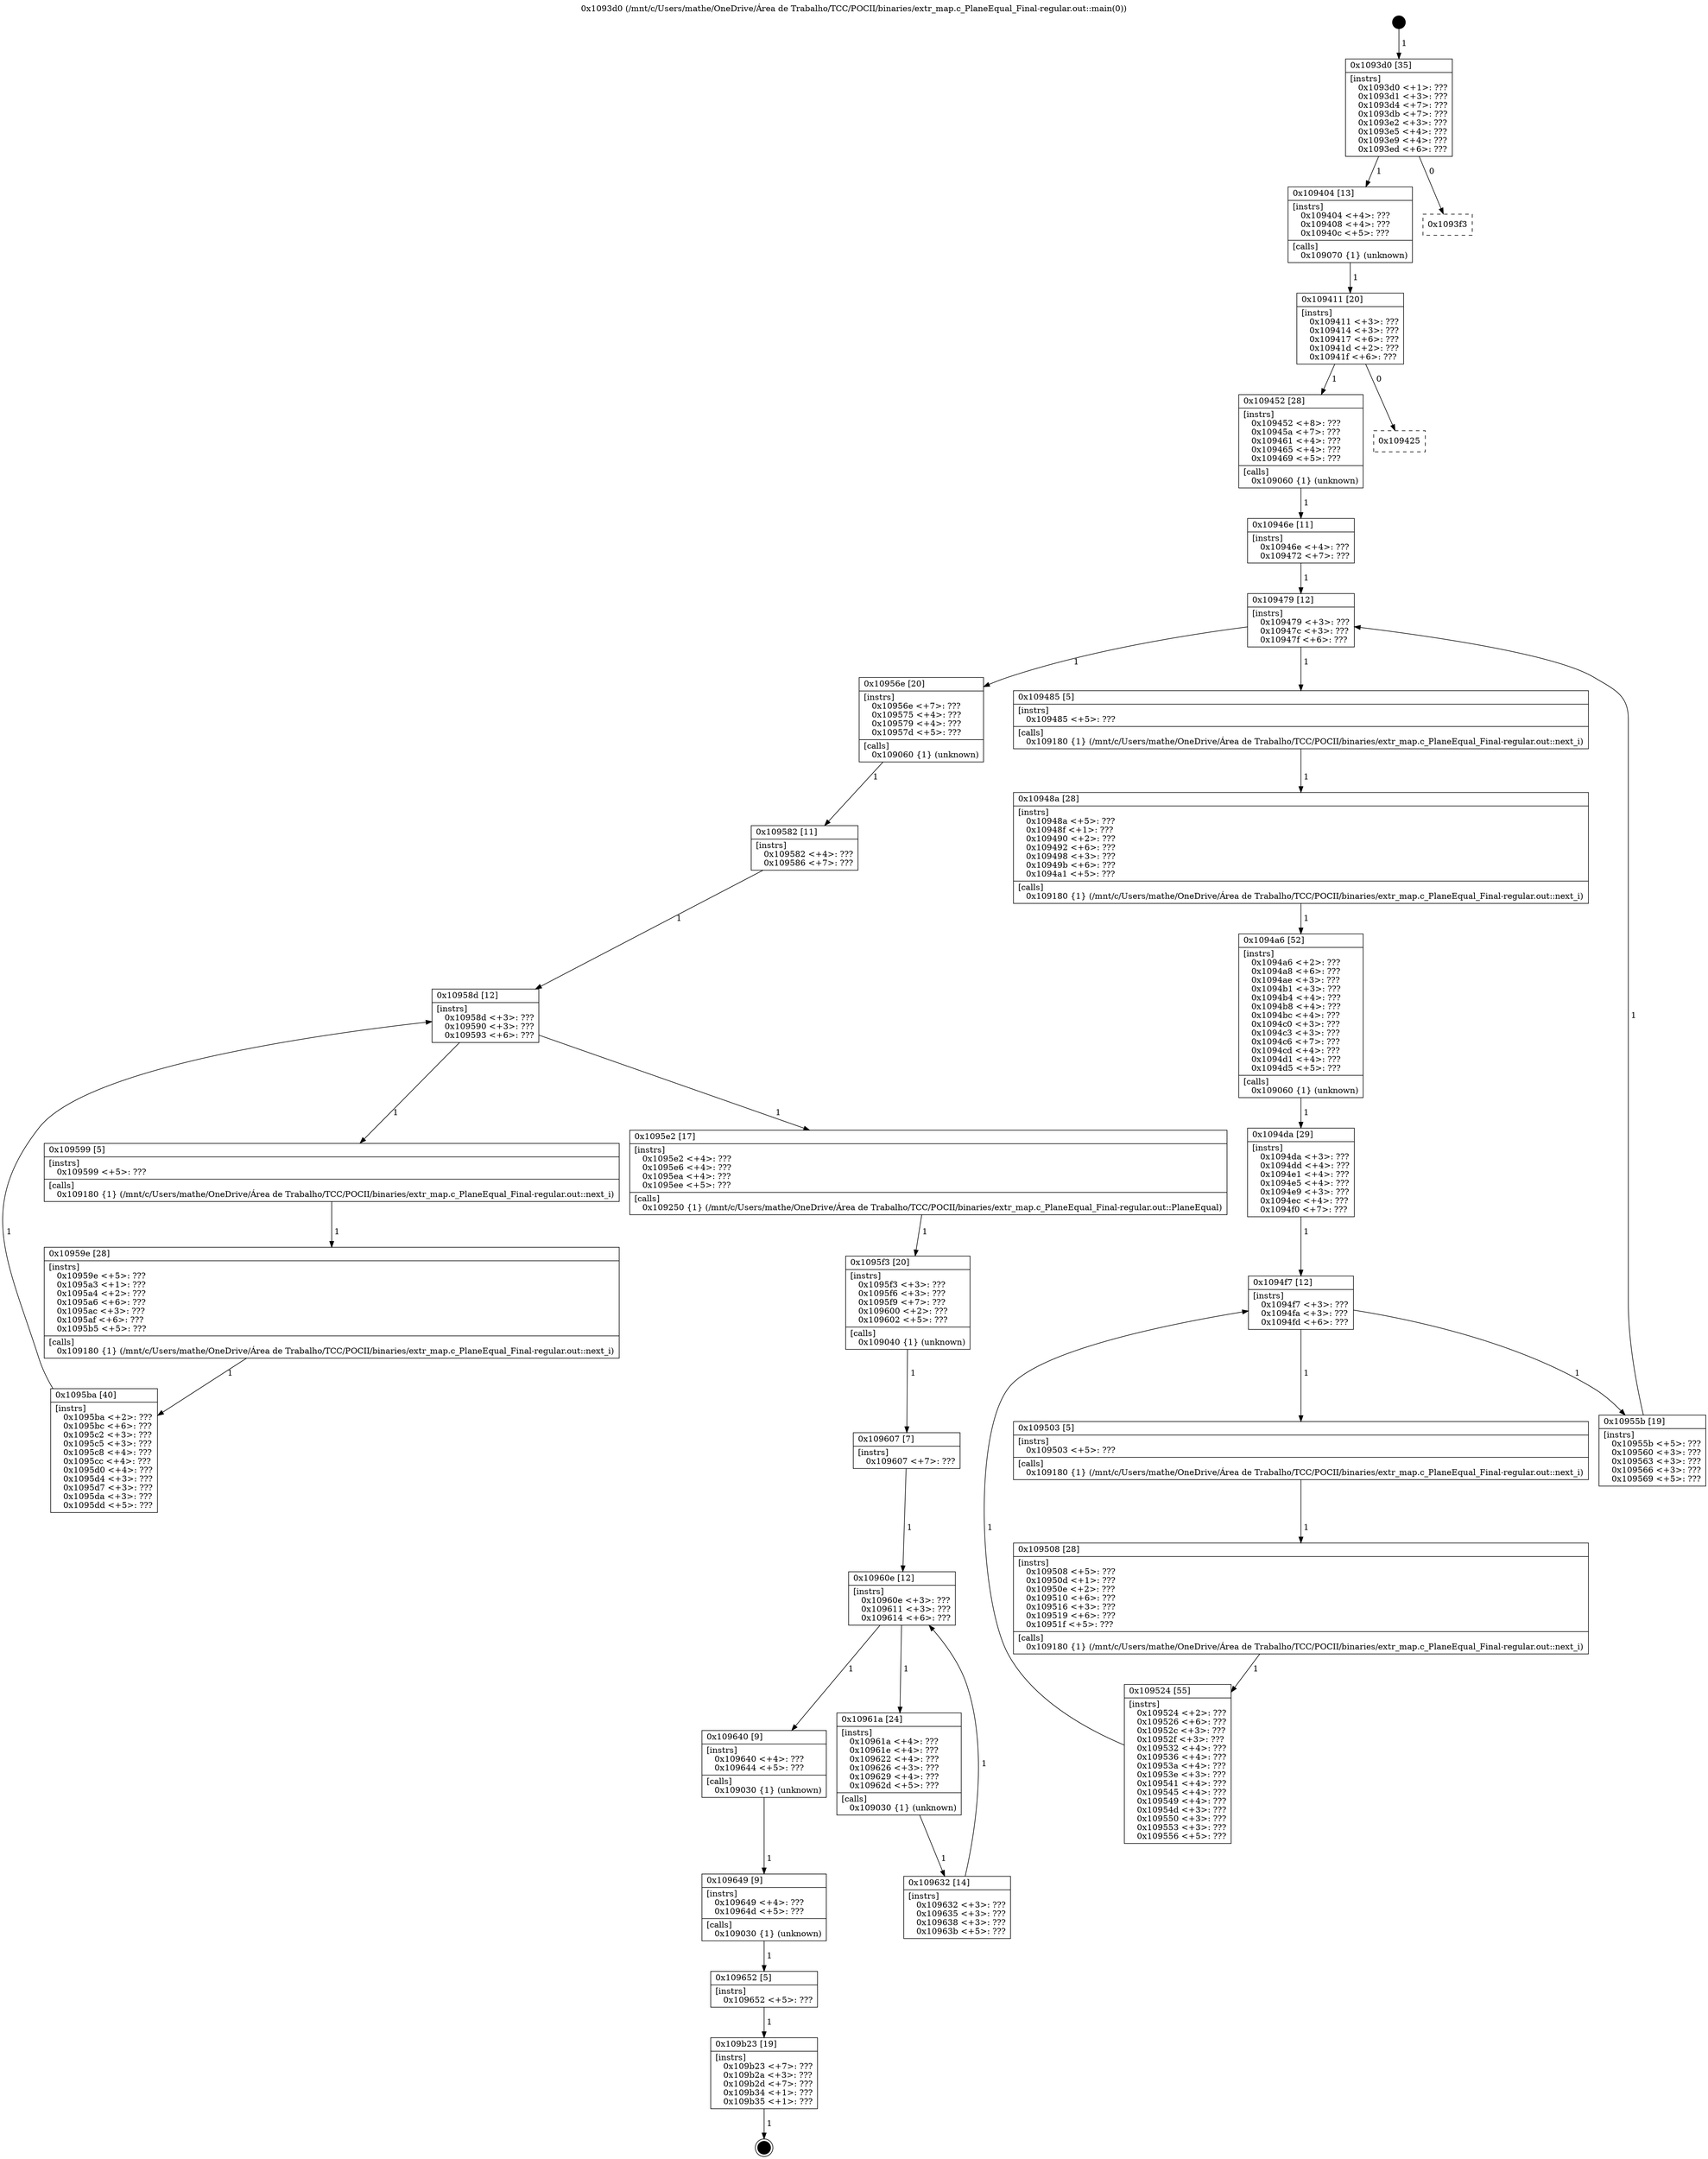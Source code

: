 digraph "0x1093d0" {
  label = "0x1093d0 (/mnt/c/Users/mathe/OneDrive/Área de Trabalho/TCC/POCII/binaries/extr_map.c_PlaneEqual_Final-regular.out::main(0))"
  labelloc = "t"
  node[shape=record]

  Entry [label="",width=0.3,height=0.3,shape=circle,fillcolor=black,style=filled]
  "0x1093d0" [label="{
     0x1093d0 [35]\l
     | [instrs]\l
     &nbsp;&nbsp;0x1093d0 \<+1\>: ???\l
     &nbsp;&nbsp;0x1093d1 \<+3\>: ???\l
     &nbsp;&nbsp;0x1093d4 \<+7\>: ???\l
     &nbsp;&nbsp;0x1093db \<+7\>: ???\l
     &nbsp;&nbsp;0x1093e2 \<+3\>: ???\l
     &nbsp;&nbsp;0x1093e5 \<+4\>: ???\l
     &nbsp;&nbsp;0x1093e9 \<+4\>: ???\l
     &nbsp;&nbsp;0x1093ed \<+6\>: ???\l
  }"]
  "0x109404" [label="{
     0x109404 [13]\l
     | [instrs]\l
     &nbsp;&nbsp;0x109404 \<+4\>: ???\l
     &nbsp;&nbsp;0x109408 \<+4\>: ???\l
     &nbsp;&nbsp;0x10940c \<+5\>: ???\l
     | [calls]\l
     &nbsp;&nbsp;0x109070 \{1\} (unknown)\l
  }"]
  "0x1093f3" [label="{
     0x1093f3\l
  }", style=dashed]
  "0x109411" [label="{
     0x109411 [20]\l
     | [instrs]\l
     &nbsp;&nbsp;0x109411 \<+3\>: ???\l
     &nbsp;&nbsp;0x109414 \<+3\>: ???\l
     &nbsp;&nbsp;0x109417 \<+6\>: ???\l
     &nbsp;&nbsp;0x10941d \<+2\>: ???\l
     &nbsp;&nbsp;0x10941f \<+6\>: ???\l
  }"]
  "0x109452" [label="{
     0x109452 [28]\l
     | [instrs]\l
     &nbsp;&nbsp;0x109452 \<+8\>: ???\l
     &nbsp;&nbsp;0x10945a \<+7\>: ???\l
     &nbsp;&nbsp;0x109461 \<+4\>: ???\l
     &nbsp;&nbsp;0x109465 \<+4\>: ???\l
     &nbsp;&nbsp;0x109469 \<+5\>: ???\l
     | [calls]\l
     &nbsp;&nbsp;0x109060 \{1\} (unknown)\l
  }"]
  "0x109425" [label="{
     0x109425\l
  }", style=dashed]
  "0x109479" [label="{
     0x109479 [12]\l
     | [instrs]\l
     &nbsp;&nbsp;0x109479 \<+3\>: ???\l
     &nbsp;&nbsp;0x10947c \<+3\>: ???\l
     &nbsp;&nbsp;0x10947f \<+6\>: ???\l
  }"]
  "0x10956e" [label="{
     0x10956e [20]\l
     | [instrs]\l
     &nbsp;&nbsp;0x10956e \<+7\>: ???\l
     &nbsp;&nbsp;0x109575 \<+4\>: ???\l
     &nbsp;&nbsp;0x109579 \<+4\>: ???\l
     &nbsp;&nbsp;0x10957d \<+5\>: ???\l
     | [calls]\l
     &nbsp;&nbsp;0x109060 \{1\} (unknown)\l
  }"]
  "0x109485" [label="{
     0x109485 [5]\l
     | [instrs]\l
     &nbsp;&nbsp;0x109485 \<+5\>: ???\l
     | [calls]\l
     &nbsp;&nbsp;0x109180 \{1\} (/mnt/c/Users/mathe/OneDrive/Área de Trabalho/TCC/POCII/binaries/extr_map.c_PlaneEqual_Final-regular.out::next_i)\l
  }"]
  "0x10948a" [label="{
     0x10948a [28]\l
     | [instrs]\l
     &nbsp;&nbsp;0x10948a \<+5\>: ???\l
     &nbsp;&nbsp;0x10948f \<+1\>: ???\l
     &nbsp;&nbsp;0x109490 \<+2\>: ???\l
     &nbsp;&nbsp;0x109492 \<+6\>: ???\l
     &nbsp;&nbsp;0x109498 \<+3\>: ???\l
     &nbsp;&nbsp;0x10949b \<+6\>: ???\l
     &nbsp;&nbsp;0x1094a1 \<+5\>: ???\l
     | [calls]\l
     &nbsp;&nbsp;0x109180 \{1\} (/mnt/c/Users/mathe/OneDrive/Área de Trabalho/TCC/POCII/binaries/extr_map.c_PlaneEqual_Final-regular.out::next_i)\l
  }"]
  "0x1094a6" [label="{
     0x1094a6 [52]\l
     | [instrs]\l
     &nbsp;&nbsp;0x1094a6 \<+2\>: ???\l
     &nbsp;&nbsp;0x1094a8 \<+6\>: ???\l
     &nbsp;&nbsp;0x1094ae \<+3\>: ???\l
     &nbsp;&nbsp;0x1094b1 \<+3\>: ???\l
     &nbsp;&nbsp;0x1094b4 \<+4\>: ???\l
     &nbsp;&nbsp;0x1094b8 \<+4\>: ???\l
     &nbsp;&nbsp;0x1094bc \<+4\>: ???\l
     &nbsp;&nbsp;0x1094c0 \<+3\>: ???\l
     &nbsp;&nbsp;0x1094c3 \<+3\>: ???\l
     &nbsp;&nbsp;0x1094c6 \<+7\>: ???\l
     &nbsp;&nbsp;0x1094cd \<+4\>: ???\l
     &nbsp;&nbsp;0x1094d1 \<+4\>: ???\l
     &nbsp;&nbsp;0x1094d5 \<+5\>: ???\l
     | [calls]\l
     &nbsp;&nbsp;0x109060 \{1\} (unknown)\l
  }"]
  "0x1094f7" [label="{
     0x1094f7 [12]\l
     | [instrs]\l
     &nbsp;&nbsp;0x1094f7 \<+3\>: ???\l
     &nbsp;&nbsp;0x1094fa \<+3\>: ???\l
     &nbsp;&nbsp;0x1094fd \<+6\>: ???\l
  }"]
  "0x10955b" [label="{
     0x10955b [19]\l
     | [instrs]\l
     &nbsp;&nbsp;0x10955b \<+5\>: ???\l
     &nbsp;&nbsp;0x109560 \<+3\>: ???\l
     &nbsp;&nbsp;0x109563 \<+3\>: ???\l
     &nbsp;&nbsp;0x109566 \<+3\>: ???\l
     &nbsp;&nbsp;0x109569 \<+5\>: ???\l
  }"]
  "0x109503" [label="{
     0x109503 [5]\l
     | [instrs]\l
     &nbsp;&nbsp;0x109503 \<+5\>: ???\l
     | [calls]\l
     &nbsp;&nbsp;0x109180 \{1\} (/mnt/c/Users/mathe/OneDrive/Área de Trabalho/TCC/POCII/binaries/extr_map.c_PlaneEqual_Final-regular.out::next_i)\l
  }"]
  "0x109508" [label="{
     0x109508 [28]\l
     | [instrs]\l
     &nbsp;&nbsp;0x109508 \<+5\>: ???\l
     &nbsp;&nbsp;0x10950d \<+1\>: ???\l
     &nbsp;&nbsp;0x10950e \<+2\>: ???\l
     &nbsp;&nbsp;0x109510 \<+6\>: ???\l
     &nbsp;&nbsp;0x109516 \<+3\>: ???\l
     &nbsp;&nbsp;0x109519 \<+6\>: ???\l
     &nbsp;&nbsp;0x10951f \<+5\>: ???\l
     | [calls]\l
     &nbsp;&nbsp;0x109180 \{1\} (/mnt/c/Users/mathe/OneDrive/Área de Trabalho/TCC/POCII/binaries/extr_map.c_PlaneEqual_Final-regular.out::next_i)\l
  }"]
  "0x109524" [label="{
     0x109524 [55]\l
     | [instrs]\l
     &nbsp;&nbsp;0x109524 \<+2\>: ???\l
     &nbsp;&nbsp;0x109526 \<+6\>: ???\l
     &nbsp;&nbsp;0x10952c \<+3\>: ???\l
     &nbsp;&nbsp;0x10952f \<+3\>: ???\l
     &nbsp;&nbsp;0x109532 \<+4\>: ???\l
     &nbsp;&nbsp;0x109536 \<+4\>: ???\l
     &nbsp;&nbsp;0x10953a \<+4\>: ???\l
     &nbsp;&nbsp;0x10953e \<+3\>: ???\l
     &nbsp;&nbsp;0x109541 \<+4\>: ???\l
     &nbsp;&nbsp;0x109545 \<+4\>: ???\l
     &nbsp;&nbsp;0x109549 \<+4\>: ???\l
     &nbsp;&nbsp;0x10954d \<+3\>: ???\l
     &nbsp;&nbsp;0x109550 \<+3\>: ???\l
     &nbsp;&nbsp;0x109553 \<+3\>: ???\l
     &nbsp;&nbsp;0x109556 \<+5\>: ???\l
  }"]
  "0x1094da" [label="{
     0x1094da [29]\l
     | [instrs]\l
     &nbsp;&nbsp;0x1094da \<+3\>: ???\l
     &nbsp;&nbsp;0x1094dd \<+4\>: ???\l
     &nbsp;&nbsp;0x1094e1 \<+4\>: ???\l
     &nbsp;&nbsp;0x1094e5 \<+4\>: ???\l
     &nbsp;&nbsp;0x1094e9 \<+3\>: ???\l
     &nbsp;&nbsp;0x1094ec \<+4\>: ???\l
     &nbsp;&nbsp;0x1094f0 \<+7\>: ???\l
  }"]
  Exit [label="",width=0.3,height=0.3,shape=circle,fillcolor=black,style=filled,peripheries=2]
  "0x10946e" [label="{
     0x10946e [11]\l
     | [instrs]\l
     &nbsp;&nbsp;0x10946e \<+4\>: ???\l
     &nbsp;&nbsp;0x109472 \<+7\>: ???\l
  }"]
  "0x10958d" [label="{
     0x10958d [12]\l
     | [instrs]\l
     &nbsp;&nbsp;0x10958d \<+3\>: ???\l
     &nbsp;&nbsp;0x109590 \<+3\>: ???\l
     &nbsp;&nbsp;0x109593 \<+6\>: ???\l
  }"]
  "0x1095e2" [label="{
     0x1095e2 [17]\l
     | [instrs]\l
     &nbsp;&nbsp;0x1095e2 \<+4\>: ???\l
     &nbsp;&nbsp;0x1095e6 \<+4\>: ???\l
     &nbsp;&nbsp;0x1095ea \<+4\>: ???\l
     &nbsp;&nbsp;0x1095ee \<+5\>: ???\l
     | [calls]\l
     &nbsp;&nbsp;0x109250 \{1\} (/mnt/c/Users/mathe/OneDrive/Área de Trabalho/TCC/POCII/binaries/extr_map.c_PlaneEqual_Final-regular.out::PlaneEqual)\l
  }"]
  "0x109599" [label="{
     0x109599 [5]\l
     | [instrs]\l
     &nbsp;&nbsp;0x109599 \<+5\>: ???\l
     | [calls]\l
     &nbsp;&nbsp;0x109180 \{1\} (/mnt/c/Users/mathe/OneDrive/Área de Trabalho/TCC/POCII/binaries/extr_map.c_PlaneEqual_Final-regular.out::next_i)\l
  }"]
  "0x10959e" [label="{
     0x10959e [28]\l
     | [instrs]\l
     &nbsp;&nbsp;0x10959e \<+5\>: ???\l
     &nbsp;&nbsp;0x1095a3 \<+1\>: ???\l
     &nbsp;&nbsp;0x1095a4 \<+2\>: ???\l
     &nbsp;&nbsp;0x1095a6 \<+6\>: ???\l
     &nbsp;&nbsp;0x1095ac \<+3\>: ???\l
     &nbsp;&nbsp;0x1095af \<+6\>: ???\l
     &nbsp;&nbsp;0x1095b5 \<+5\>: ???\l
     | [calls]\l
     &nbsp;&nbsp;0x109180 \{1\} (/mnt/c/Users/mathe/OneDrive/Área de Trabalho/TCC/POCII/binaries/extr_map.c_PlaneEqual_Final-regular.out::next_i)\l
  }"]
  "0x1095ba" [label="{
     0x1095ba [40]\l
     | [instrs]\l
     &nbsp;&nbsp;0x1095ba \<+2\>: ???\l
     &nbsp;&nbsp;0x1095bc \<+6\>: ???\l
     &nbsp;&nbsp;0x1095c2 \<+3\>: ???\l
     &nbsp;&nbsp;0x1095c5 \<+3\>: ???\l
     &nbsp;&nbsp;0x1095c8 \<+4\>: ???\l
     &nbsp;&nbsp;0x1095cc \<+4\>: ???\l
     &nbsp;&nbsp;0x1095d0 \<+4\>: ???\l
     &nbsp;&nbsp;0x1095d4 \<+3\>: ???\l
     &nbsp;&nbsp;0x1095d7 \<+3\>: ???\l
     &nbsp;&nbsp;0x1095da \<+3\>: ???\l
     &nbsp;&nbsp;0x1095dd \<+5\>: ???\l
  }"]
  "0x109582" [label="{
     0x109582 [11]\l
     | [instrs]\l
     &nbsp;&nbsp;0x109582 \<+4\>: ???\l
     &nbsp;&nbsp;0x109586 \<+7\>: ???\l
  }"]
  "0x1095f3" [label="{
     0x1095f3 [20]\l
     | [instrs]\l
     &nbsp;&nbsp;0x1095f3 \<+3\>: ???\l
     &nbsp;&nbsp;0x1095f6 \<+3\>: ???\l
     &nbsp;&nbsp;0x1095f9 \<+7\>: ???\l
     &nbsp;&nbsp;0x109600 \<+2\>: ???\l
     &nbsp;&nbsp;0x109602 \<+5\>: ???\l
     | [calls]\l
     &nbsp;&nbsp;0x109040 \{1\} (unknown)\l
  }"]
  "0x10960e" [label="{
     0x10960e [12]\l
     | [instrs]\l
     &nbsp;&nbsp;0x10960e \<+3\>: ???\l
     &nbsp;&nbsp;0x109611 \<+3\>: ???\l
     &nbsp;&nbsp;0x109614 \<+6\>: ???\l
  }"]
  "0x109640" [label="{
     0x109640 [9]\l
     | [instrs]\l
     &nbsp;&nbsp;0x109640 \<+4\>: ???\l
     &nbsp;&nbsp;0x109644 \<+5\>: ???\l
     | [calls]\l
     &nbsp;&nbsp;0x109030 \{1\} (unknown)\l
  }"]
  "0x10961a" [label="{
     0x10961a [24]\l
     | [instrs]\l
     &nbsp;&nbsp;0x10961a \<+4\>: ???\l
     &nbsp;&nbsp;0x10961e \<+4\>: ???\l
     &nbsp;&nbsp;0x109622 \<+4\>: ???\l
     &nbsp;&nbsp;0x109626 \<+3\>: ???\l
     &nbsp;&nbsp;0x109629 \<+4\>: ???\l
     &nbsp;&nbsp;0x10962d \<+5\>: ???\l
     | [calls]\l
     &nbsp;&nbsp;0x109030 \{1\} (unknown)\l
  }"]
  "0x109632" [label="{
     0x109632 [14]\l
     | [instrs]\l
     &nbsp;&nbsp;0x109632 \<+3\>: ???\l
     &nbsp;&nbsp;0x109635 \<+3\>: ???\l
     &nbsp;&nbsp;0x109638 \<+3\>: ???\l
     &nbsp;&nbsp;0x10963b \<+5\>: ???\l
  }"]
  "0x109607" [label="{
     0x109607 [7]\l
     | [instrs]\l
     &nbsp;&nbsp;0x109607 \<+7\>: ???\l
  }"]
  "0x109649" [label="{
     0x109649 [9]\l
     | [instrs]\l
     &nbsp;&nbsp;0x109649 \<+4\>: ???\l
     &nbsp;&nbsp;0x10964d \<+5\>: ???\l
     | [calls]\l
     &nbsp;&nbsp;0x109030 \{1\} (unknown)\l
  }"]
  "0x109652" [label="{
     0x109652 [5]\l
     | [instrs]\l
     &nbsp;&nbsp;0x109652 \<+5\>: ???\l
  }"]
  "0x109b23" [label="{
     0x109b23 [19]\l
     | [instrs]\l
     &nbsp;&nbsp;0x109b23 \<+7\>: ???\l
     &nbsp;&nbsp;0x109b2a \<+3\>: ???\l
     &nbsp;&nbsp;0x109b2d \<+7\>: ???\l
     &nbsp;&nbsp;0x109b34 \<+1\>: ???\l
     &nbsp;&nbsp;0x109b35 \<+1\>: ???\l
  }"]
  Entry -> "0x1093d0" [label=" 1"]
  "0x1093d0" -> "0x109404" [label=" 1"]
  "0x1093d0" -> "0x1093f3" [label=" 0"]
  "0x109404" -> "0x109411" [label=" 1"]
  "0x109411" -> "0x109452" [label=" 1"]
  "0x109411" -> "0x109425" [label=" 0"]
  "0x109452" -> "0x10946e" [label=" 1"]
  "0x109479" -> "0x10956e" [label=" 1"]
  "0x109479" -> "0x109485" [label=" 1"]
  "0x109485" -> "0x10948a" [label=" 1"]
  "0x10948a" -> "0x1094a6" [label=" 1"]
  "0x1094a6" -> "0x1094da" [label=" 1"]
  "0x1094f7" -> "0x10955b" [label=" 1"]
  "0x1094f7" -> "0x109503" [label=" 1"]
  "0x109503" -> "0x109508" [label=" 1"]
  "0x109508" -> "0x109524" [label=" 1"]
  "0x1094da" -> "0x1094f7" [label=" 1"]
  "0x109524" -> "0x1094f7" [label=" 1"]
  "0x109b23" -> Exit [label=" 1"]
  "0x10946e" -> "0x109479" [label=" 1"]
  "0x10955b" -> "0x109479" [label=" 1"]
  "0x10956e" -> "0x109582" [label=" 1"]
  "0x10958d" -> "0x1095e2" [label=" 1"]
  "0x10958d" -> "0x109599" [label=" 1"]
  "0x109599" -> "0x10959e" [label=" 1"]
  "0x10959e" -> "0x1095ba" [label=" 1"]
  "0x109582" -> "0x10958d" [label=" 1"]
  "0x1095ba" -> "0x10958d" [label=" 1"]
  "0x1095e2" -> "0x1095f3" [label=" 1"]
  "0x1095f3" -> "0x109607" [label=" 1"]
  "0x10960e" -> "0x109640" [label=" 1"]
  "0x10960e" -> "0x10961a" [label=" 1"]
  "0x10961a" -> "0x109632" [label=" 1"]
  "0x109607" -> "0x10960e" [label=" 1"]
  "0x109632" -> "0x10960e" [label=" 1"]
  "0x109640" -> "0x109649" [label=" 1"]
  "0x109649" -> "0x109652" [label=" 1"]
  "0x109652" -> "0x109b23" [label=" 1"]
}
